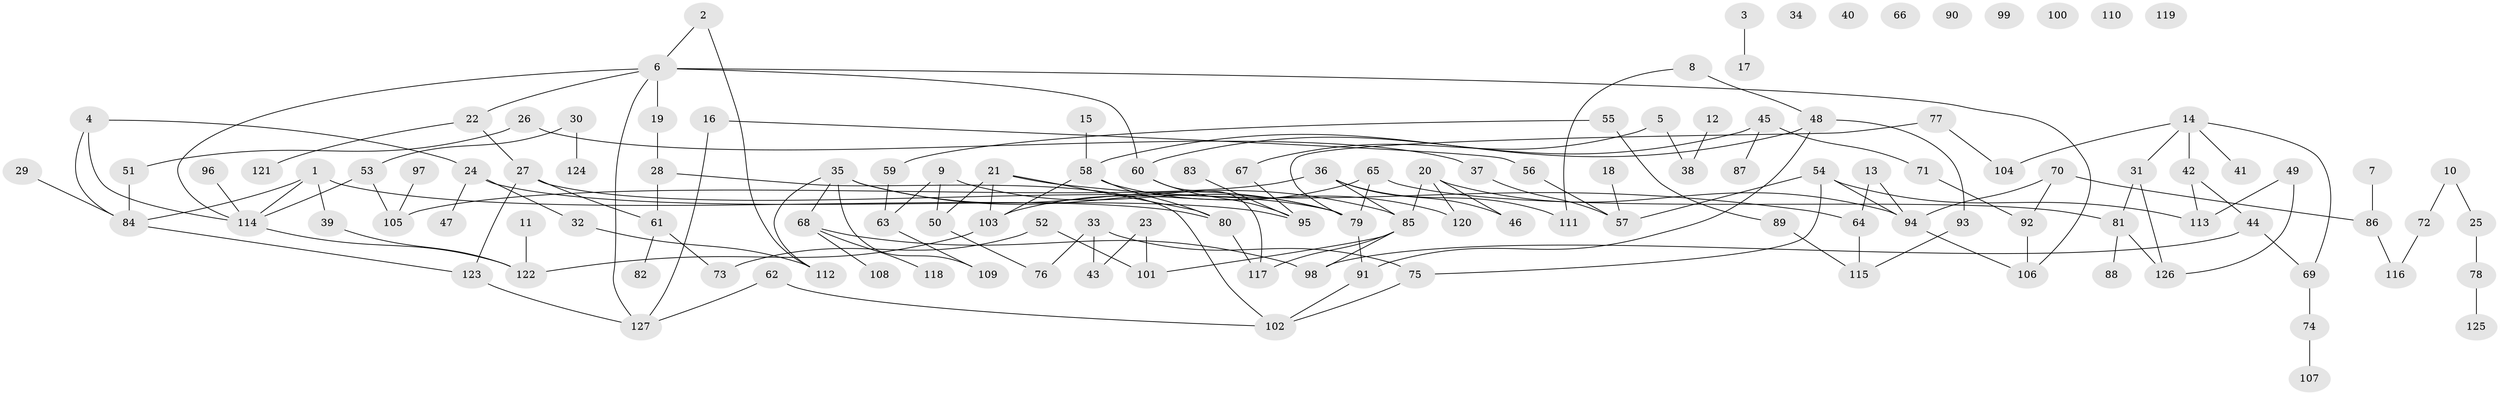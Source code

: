// Generated by graph-tools (version 1.1) at 2025/40/03/09/25 04:40:37]
// undirected, 127 vertices, 158 edges
graph export_dot {
graph [start="1"]
  node [color=gray90,style=filled];
  1;
  2;
  3;
  4;
  5;
  6;
  7;
  8;
  9;
  10;
  11;
  12;
  13;
  14;
  15;
  16;
  17;
  18;
  19;
  20;
  21;
  22;
  23;
  24;
  25;
  26;
  27;
  28;
  29;
  30;
  31;
  32;
  33;
  34;
  35;
  36;
  37;
  38;
  39;
  40;
  41;
  42;
  43;
  44;
  45;
  46;
  47;
  48;
  49;
  50;
  51;
  52;
  53;
  54;
  55;
  56;
  57;
  58;
  59;
  60;
  61;
  62;
  63;
  64;
  65;
  66;
  67;
  68;
  69;
  70;
  71;
  72;
  73;
  74;
  75;
  76;
  77;
  78;
  79;
  80;
  81;
  82;
  83;
  84;
  85;
  86;
  87;
  88;
  89;
  90;
  91;
  92;
  93;
  94;
  95;
  96;
  97;
  98;
  99;
  100;
  101;
  102;
  103;
  104;
  105;
  106;
  107;
  108;
  109;
  110;
  111;
  112;
  113;
  114;
  115;
  116;
  117;
  118;
  119;
  120;
  121;
  122;
  123;
  124;
  125;
  126;
  127;
  1 -- 39;
  1 -- 80;
  1 -- 84;
  1 -- 114;
  2 -- 6;
  2 -- 112;
  3 -- 17;
  4 -- 24;
  4 -- 84;
  4 -- 114;
  5 -- 38;
  5 -- 67;
  6 -- 19;
  6 -- 22;
  6 -- 60;
  6 -- 106;
  6 -- 114;
  6 -- 127;
  7 -- 86;
  8 -- 48;
  8 -- 111;
  9 -- 50;
  9 -- 63;
  9 -- 79;
  10 -- 25;
  10 -- 72;
  11 -- 122;
  12 -- 38;
  13 -- 64;
  13 -- 94;
  14 -- 31;
  14 -- 41;
  14 -- 42;
  14 -- 69;
  14 -- 104;
  15 -- 58;
  16 -- 56;
  16 -- 127;
  18 -- 57;
  19 -- 28;
  20 -- 46;
  20 -- 85;
  20 -- 94;
  20 -- 120;
  21 -- 50;
  21 -- 64;
  21 -- 80;
  21 -- 103;
  22 -- 27;
  22 -- 121;
  23 -- 43;
  23 -- 101;
  24 -- 32;
  24 -- 47;
  24 -- 95;
  25 -- 78;
  26 -- 37;
  26 -- 51;
  27 -- 61;
  27 -- 79;
  27 -- 123;
  28 -- 61;
  28 -- 102;
  29 -- 84;
  30 -- 53;
  30 -- 124;
  31 -- 81;
  31 -- 126;
  32 -- 112;
  33 -- 43;
  33 -- 75;
  33 -- 76;
  35 -- 68;
  35 -- 79;
  35 -- 85;
  35 -- 109;
  35 -- 112;
  36 -- 46;
  36 -- 85;
  36 -- 105;
  36 -- 111;
  37 -- 57;
  39 -- 122;
  42 -- 44;
  42 -- 113;
  44 -- 69;
  44 -- 98;
  45 -- 60;
  45 -- 71;
  45 -- 87;
  48 -- 58;
  48 -- 91;
  48 -- 93;
  49 -- 113;
  49 -- 126;
  50 -- 76;
  51 -- 84;
  52 -- 73;
  52 -- 101;
  53 -- 105;
  53 -- 114;
  54 -- 57;
  54 -- 75;
  54 -- 94;
  54 -- 113;
  55 -- 59;
  55 -- 89;
  56 -- 57;
  58 -- 80;
  58 -- 103;
  58 -- 120;
  59 -- 63;
  60 -- 95;
  60 -- 117;
  61 -- 73;
  61 -- 82;
  62 -- 102;
  62 -- 127;
  63 -- 109;
  64 -- 115;
  65 -- 79;
  65 -- 81;
  65 -- 103;
  67 -- 95;
  68 -- 98;
  68 -- 108;
  68 -- 118;
  69 -- 74;
  70 -- 86;
  70 -- 92;
  70 -- 94;
  71 -- 92;
  72 -- 116;
  74 -- 107;
  75 -- 102;
  77 -- 79;
  77 -- 104;
  78 -- 125;
  79 -- 91;
  80 -- 117;
  81 -- 88;
  81 -- 126;
  83 -- 95;
  84 -- 123;
  85 -- 98;
  85 -- 101;
  85 -- 117;
  86 -- 116;
  89 -- 115;
  91 -- 102;
  92 -- 106;
  93 -- 115;
  94 -- 106;
  96 -- 114;
  97 -- 105;
  103 -- 122;
  114 -- 122;
  123 -- 127;
}
